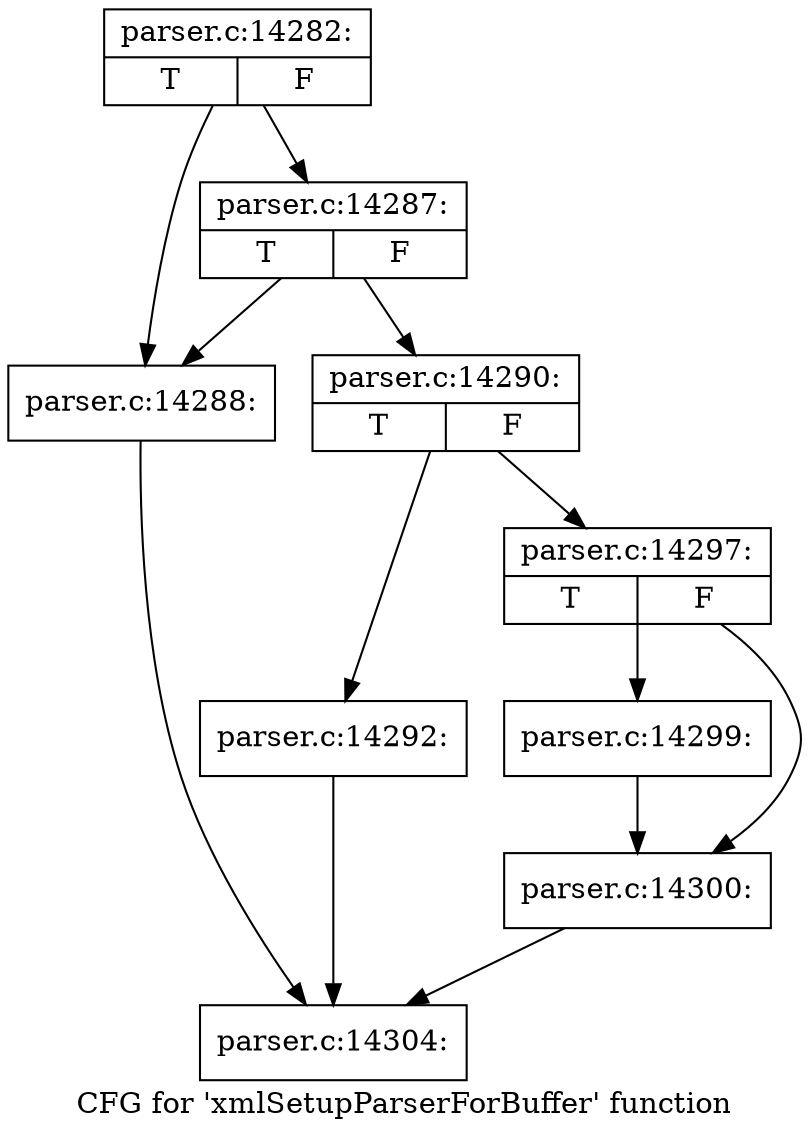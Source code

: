 digraph "CFG for 'xmlSetupParserForBuffer' function" {
	label="CFG for 'xmlSetupParserForBuffer' function";

	Node0x55d73bf0b5d0 [shape=record,label="{parser.c:14282:|{<s0>T|<s1>F}}"];
	Node0x55d73bf0b5d0 -> Node0x55d73bf0e050;
	Node0x55d73bf0b5d0 -> Node0x55d73bf0e0f0;
	Node0x55d73bf0e0f0 [shape=record,label="{parser.c:14287:|{<s0>T|<s1>F}}"];
	Node0x55d73bf0e0f0 -> Node0x55d73bf0e050;
	Node0x55d73bf0e0f0 -> Node0x55d73bf0e0a0;
	Node0x55d73bf0e050 [shape=record,label="{parser.c:14288:}"];
	Node0x55d73bf0e050 -> Node0x55d73bf0c140;
	Node0x55d73bf0e0a0 [shape=record,label="{parser.c:14290:|{<s0>T|<s1>F}}"];
	Node0x55d73bf0e0a0 -> Node0x55d73bf0e930;
	Node0x55d73bf0e0a0 -> Node0x55d73bf0e980;
	Node0x55d73bf0e930 [shape=record,label="{parser.c:14292:}"];
	Node0x55d73bf0e930 -> Node0x55d73bf0c140;
	Node0x55d73bf0e980 [shape=record,label="{parser.c:14297:|{<s0>T|<s1>F}}"];
	Node0x55d73bf0e980 -> Node0x55d73bf0f910;
	Node0x55d73bf0e980 -> Node0x55d73bf0f960;
	Node0x55d73bf0f910 [shape=record,label="{parser.c:14299:}"];
	Node0x55d73bf0f910 -> Node0x55d73bf0f960;
	Node0x55d73bf0f960 [shape=record,label="{parser.c:14300:}"];
	Node0x55d73bf0f960 -> Node0x55d73bf0c140;
	Node0x55d73bf0c140 [shape=record,label="{parser.c:14304:}"];
}
